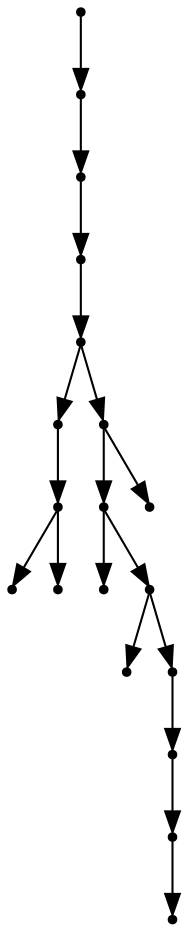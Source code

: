 digraph {
  18 [shape=point];
  17 [shape=point];
  16 [shape=point];
  15 [shape=point];
  14 [shape=point];
  3 [shape=point];
  2 [shape=point];
  0 [shape=point];
  1 [shape=point];
  13 [shape=point];
  11 [shape=point];
  4 [shape=point];
  10 [shape=point];
  5 [shape=point];
  9 [shape=point];
  8 [shape=point];
  7 [shape=point];
  6 [shape=point];
  12 [shape=point];
18 -> 17;
17 -> 16;
16 -> 15;
15 -> 14;
14 -> 3;
3 -> 2;
2 -> 0;
2 -> 1;
14 -> 13;
13 -> 11;
11 -> 4;
11 -> 10;
10 -> 5;
10 -> 9;
9 -> 8;
8 -> 7;
7 -> 6;
13 -> 12;
}
